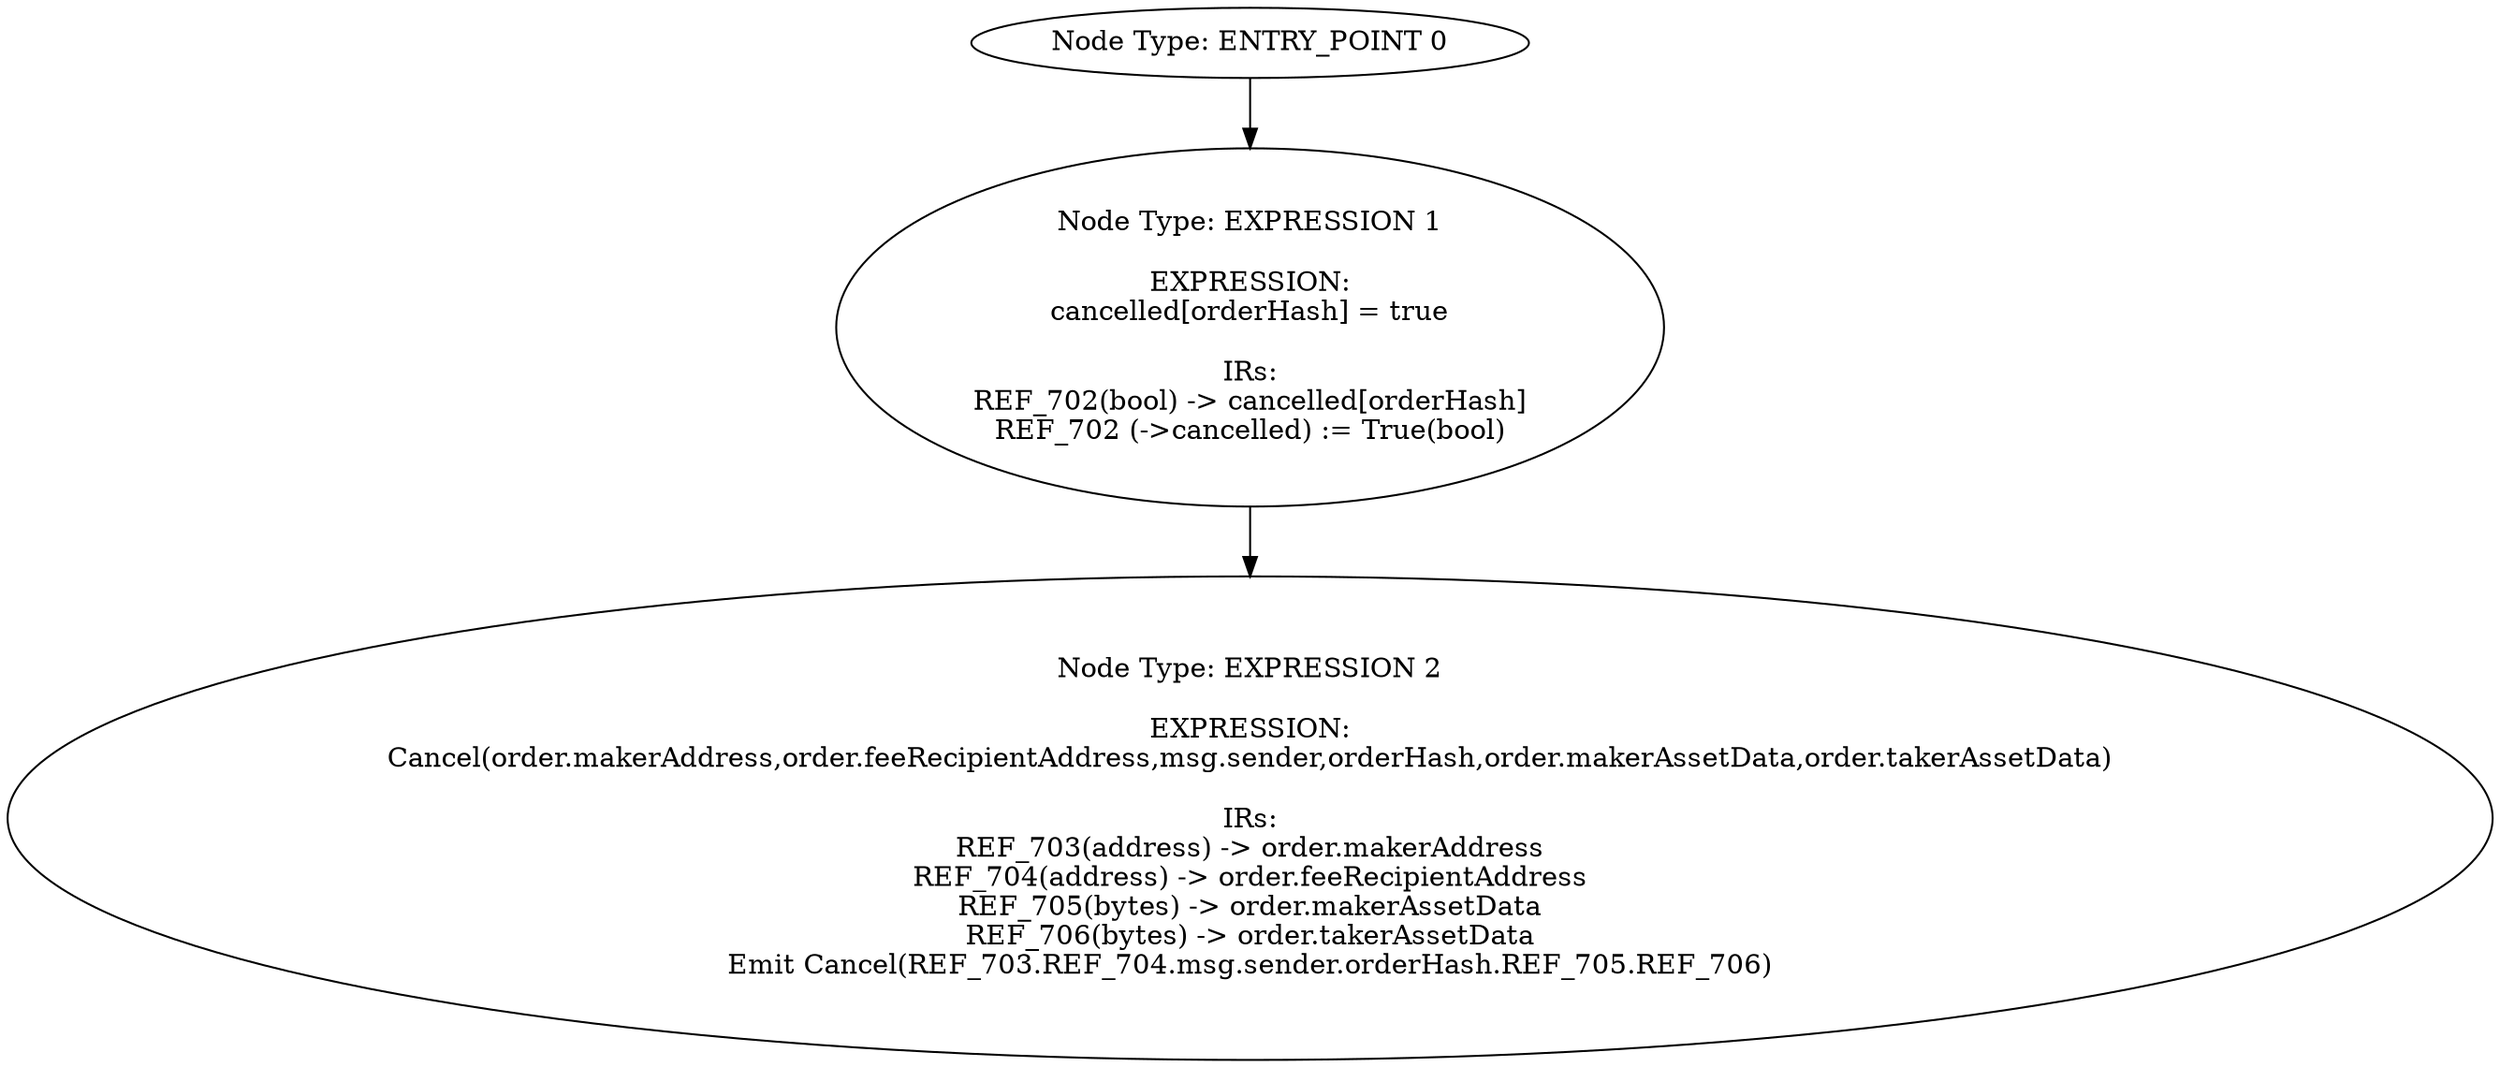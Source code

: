 digraph{
0[label="Node Type: ENTRY_POINT 0
"];
0->1;
1[label="Node Type: EXPRESSION 1

EXPRESSION:
cancelled[orderHash] = true

IRs:
REF_702(bool) -> cancelled[orderHash]
REF_702 (->cancelled) := True(bool)"];
1->2;
2[label="Node Type: EXPRESSION 2

EXPRESSION:
Cancel(order.makerAddress,order.feeRecipientAddress,msg.sender,orderHash,order.makerAssetData,order.takerAssetData)

IRs:
REF_703(address) -> order.makerAddress
REF_704(address) -> order.feeRecipientAddress
REF_705(bytes) -> order.makerAssetData
REF_706(bytes) -> order.takerAssetData
Emit Cancel(REF_703.REF_704.msg.sender.orderHash.REF_705.REF_706)"];
}
